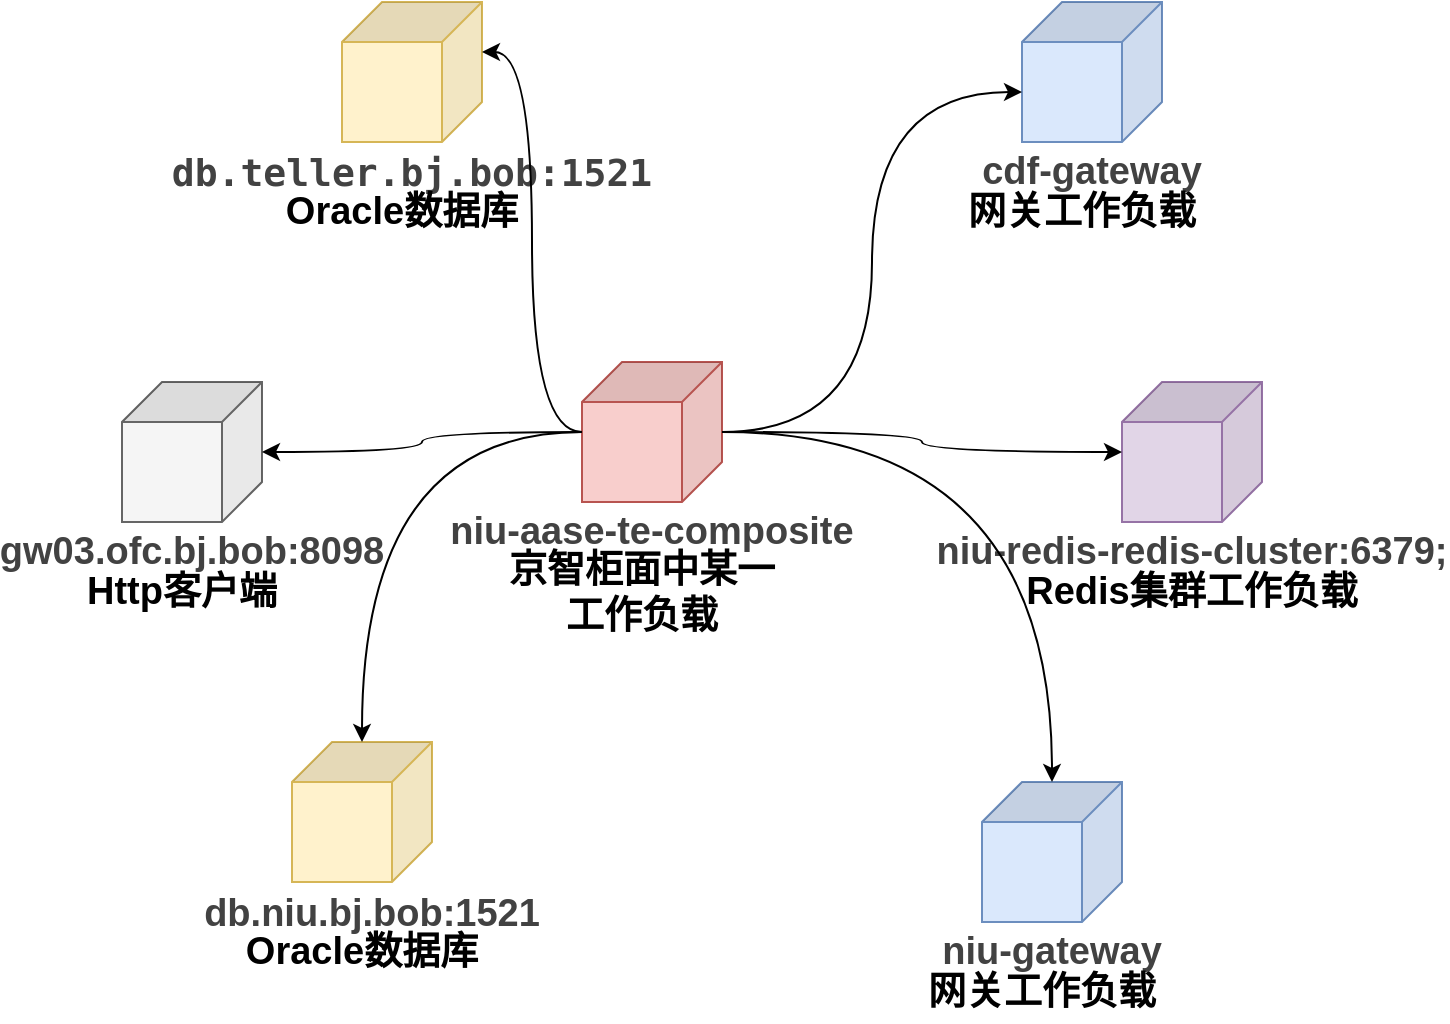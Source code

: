 <mxfile version="20.5.3" type="github">
  <diagram id="cVLzG-K3iiUjKoX7p87Y" name="第 1 页">
    <mxGraphModel dx="1329" dy="649" grid="1" gridSize="10" guides="1" tooltips="1" connect="1" arrows="1" fold="1" page="1" pageScale="1" pageWidth="827" pageHeight="1169" math="0" shadow="0">
      <root>
        <mxCell id="0" />
        <mxCell id="1" parent="0" />
        <mxCell id="iiS6xgG6u0n_x_v1UmSF-13" value="" style="group" vertex="1" connectable="0" parent="1">
          <mxGeometry x="330" y="240" width="140" height="120" as="geometry" />
        </mxCell>
        <mxCell id="iiS6xgG6u0n_x_v1UmSF-2" value="" style="shape=cube;whiteSpace=wrap;html=1;boundedLbl=1;backgroundOutline=1;darkOpacity=0.05;darkOpacity2=0.1;rotation=90;container=0;fillColor=#f8cecc;strokeColor=#b85450;" vertex="1" parent="iiS6xgG6u0n_x_v1UmSF-13">
          <mxGeometry x="40" width="70" height="70" as="geometry" />
        </mxCell>
        <mxCell id="iiS6xgG6u0n_x_v1UmSF-10" value="&lt;pre style=&quot;cursor: auto; user-select: text; color: rgb(66, 66, 66); text-align: left; background-color: rgb(255, 255, 255);&quot; class=&quot;vC7TJ allowTextSelection&quot;&gt;&lt;pre style=&quot;cursor: auto; user-select: text;&quot; class=&quot;vC7TJ allowTextSelection&quot;&gt;&lt;b style=&quot;&quot;&gt;&lt;font style=&quot;font-size: 19px;&quot; face=&quot;Helvetica&quot;&gt;niu-aase-te-composite&lt;/font&gt;&lt;/b&gt;&lt;/pre&gt;&lt;/pre&gt;" style="text;html=1;strokeColor=none;fillColor=none;align=center;verticalAlign=middle;whiteSpace=wrap;rounded=0;container=0;" vertex="1" parent="iiS6xgG6u0n_x_v1UmSF-13">
          <mxGeometry x="45" y="70" width="60" height="30" as="geometry" />
        </mxCell>
        <mxCell id="iiS6xgG6u0n_x_v1UmSF-12" value="&lt;b&gt;京智柜面中某一工作负载&lt;/b&gt;" style="text;html=1;strokeColor=none;fillColor=none;align=center;verticalAlign=middle;whiteSpace=wrap;rounded=0;fontFamily=Helvetica;fontSize=19;container=0;" vertex="1" parent="iiS6xgG6u0n_x_v1UmSF-13">
          <mxGeometry y="100" width="140" height="30" as="geometry" />
        </mxCell>
        <mxCell id="iiS6xgG6u0n_x_v1UmSF-14" value="" style="group" vertex="1" connectable="0" parent="1">
          <mxGeometry x="190" y="430" width="140" height="120" as="geometry" />
        </mxCell>
        <mxCell id="iiS6xgG6u0n_x_v1UmSF-15" value="" style="shape=cube;whiteSpace=wrap;html=1;boundedLbl=1;backgroundOutline=1;darkOpacity=0.05;darkOpacity2=0.1;rotation=90;container=0;fillColor=#fff2cc;strokeColor=#d6b656;" vertex="1" parent="iiS6xgG6u0n_x_v1UmSF-14">
          <mxGeometry x="35" width="70" height="70" as="geometry" />
        </mxCell>
        <mxCell id="iiS6xgG6u0n_x_v1UmSF-16" value="&lt;pre style=&quot;cursor: auto; user-select: text; color: rgb(66, 66, 66); font-size: 19px; text-align: left; background-color: rgb(255, 255, 255);&quot; class=&quot;vC7TJ allowTextSelection&quot;&gt;&lt;pre style=&quot;cursor: auto; user-select: text;&quot; class=&quot;vC7TJ allowTextSelection&quot;&gt;&lt;b&gt;&lt;font face=&quot;Helvetica&quot;&gt;db.niu.bj.bob:1521&lt;/font&gt;&lt;/b&gt;&lt;/pre&gt;&lt;/pre&gt;" style="text;html=1;strokeColor=none;fillColor=none;align=center;verticalAlign=middle;whiteSpace=wrap;rounded=0;container=0;" vertex="1" parent="iiS6xgG6u0n_x_v1UmSF-14">
          <mxGeometry x="45" y="70" width="60" height="30" as="geometry" />
        </mxCell>
        <mxCell id="iiS6xgG6u0n_x_v1UmSF-17" value="&lt;b&gt;Oracle数据库&lt;/b&gt;" style="text;html=1;strokeColor=none;fillColor=none;align=center;verticalAlign=middle;whiteSpace=wrap;rounded=0;fontFamily=Helvetica;fontSize=19;container=0;" vertex="1" parent="iiS6xgG6u0n_x_v1UmSF-14">
          <mxGeometry y="90" width="140" height="30" as="geometry" />
        </mxCell>
        <mxCell id="iiS6xgG6u0n_x_v1UmSF-18" value="" style="group" vertex="1" connectable="0" parent="1">
          <mxGeometry x="600" y="250" width="200" height="120" as="geometry" />
        </mxCell>
        <mxCell id="iiS6xgG6u0n_x_v1UmSF-19" value="" style="shape=cube;whiteSpace=wrap;html=1;boundedLbl=1;backgroundOutline=1;darkOpacity=0.05;darkOpacity2=0.1;rotation=90;container=0;fillColor=#e1d5e7;strokeColor=#9673a6;" vertex="1" parent="iiS6xgG6u0n_x_v1UmSF-18">
          <mxGeometry x="40" width="70" height="70" as="geometry" />
        </mxCell>
        <mxCell id="iiS6xgG6u0n_x_v1UmSF-20" value="&lt;pre style=&quot;cursor: auto; user-select: text; color: rgb(66, 66, 66); text-align: left; background-color: rgb(255, 255, 255);&quot; class=&quot;vC7TJ allowTextSelection&quot;&gt;&lt;pre style=&quot;cursor: auto; user-select: text;&quot; class=&quot;vC7TJ allowTextSelection&quot;&gt;&lt;b style=&quot;&quot;&gt;&lt;font style=&quot;font-size: 19px;&quot; face=&quot;Helvetica&quot;&gt;niu-redis-redis-cluster:6379;&lt;/font&gt;&lt;/b&gt;&lt;/pre&gt;&lt;/pre&gt;" style="text;html=1;strokeColor=none;fillColor=none;align=center;verticalAlign=middle;whiteSpace=wrap;rounded=0;container=0;" vertex="1" parent="iiS6xgG6u0n_x_v1UmSF-18">
          <mxGeometry x="45" y="70" width="60" height="30" as="geometry" />
        </mxCell>
        <mxCell id="iiS6xgG6u0n_x_v1UmSF-21" value="&lt;b&gt;Redis集群工作负载&lt;/b&gt;" style="text;html=1;strokeColor=none;fillColor=none;align=center;verticalAlign=middle;whiteSpace=wrap;rounded=0;fontFamily=Helvetica;fontSize=19;container=0;" vertex="1" parent="iiS6xgG6u0n_x_v1UmSF-18">
          <mxGeometry x="-25" y="90" width="200" height="30" as="geometry" />
        </mxCell>
        <mxCell id="iiS6xgG6u0n_x_v1UmSF-22" value="" style="group" vertex="1" connectable="0" parent="1">
          <mxGeometry x="210" y="60" width="140" height="120" as="geometry" />
        </mxCell>
        <mxCell id="iiS6xgG6u0n_x_v1UmSF-23" value="" style="shape=cube;whiteSpace=wrap;html=1;boundedLbl=1;backgroundOutline=1;darkOpacity=0.05;darkOpacity2=0.1;rotation=90;container=0;fillColor=#fff2cc;strokeColor=#d6b656;" vertex="1" parent="iiS6xgG6u0n_x_v1UmSF-22">
          <mxGeometry x="40" width="70" height="70" as="geometry" />
        </mxCell>
        <mxCell id="iiS6xgG6u0n_x_v1UmSF-24" value="&lt;pre style=&quot;cursor: auto; user-select: text; color: rgb(66, 66, 66); font-size: 19px; text-align: left; background-color: rgb(255, 255, 255);&quot; class=&quot;vC7TJ allowTextSelection&quot;&gt;&lt;b&gt;db.teller.bj.bob:1521&lt;/b&gt;&lt;/pre&gt;" style="text;html=1;strokeColor=none;fillColor=none;align=center;verticalAlign=middle;whiteSpace=wrap;rounded=0;container=0;" vertex="1" parent="iiS6xgG6u0n_x_v1UmSF-22">
          <mxGeometry x="45" y="70" width="60" height="30" as="geometry" />
        </mxCell>
        <mxCell id="iiS6xgG6u0n_x_v1UmSF-25" value="&lt;b&gt;Oracle数据库&lt;/b&gt;" style="text;html=1;strokeColor=none;fillColor=none;align=center;verticalAlign=middle;whiteSpace=wrap;rounded=0;fontFamily=Helvetica;fontSize=19;container=0;" vertex="1" parent="iiS6xgG6u0n_x_v1UmSF-22">
          <mxGeometry y="90" width="140" height="30" as="geometry" />
        </mxCell>
        <mxCell id="iiS6xgG6u0n_x_v1UmSF-30" value="" style="group" vertex="1" connectable="0" parent="1">
          <mxGeometry x="100" y="250" width="140" height="120" as="geometry" />
        </mxCell>
        <mxCell id="iiS6xgG6u0n_x_v1UmSF-31" value="" style="shape=cube;whiteSpace=wrap;html=1;boundedLbl=1;backgroundOutline=1;darkOpacity=0.05;darkOpacity2=0.1;rotation=90;container=0;fillColor=#f5f5f5;fontColor=#333333;strokeColor=#666666;" vertex="1" parent="iiS6xgG6u0n_x_v1UmSF-30">
          <mxGeometry x="40" width="70" height="70" as="geometry" />
        </mxCell>
        <mxCell id="iiS6xgG6u0n_x_v1UmSF-32" value="&lt;pre style=&quot;cursor: auto; user-select: text; color: rgb(66, 66, 66); text-align: left; background-color: rgb(255, 255, 255);&quot; class=&quot;vC7TJ allowTextSelection&quot;&gt;&lt;pre style=&quot;cursor: auto; user-select: text;&quot; class=&quot;vC7TJ allowTextSelection&quot;&gt;&lt;b style=&quot;&quot;&gt;&lt;font style=&quot;font-size: 19px;&quot; face=&quot;Helvetica&quot;&gt;gw03.ofc.bj.bob:8098&lt;/font&gt;&lt;/b&gt;&lt;/pre&gt;&lt;/pre&gt;" style="text;html=1;strokeColor=none;fillColor=none;align=center;verticalAlign=middle;whiteSpace=wrap;rounded=0;container=0;" vertex="1" parent="iiS6xgG6u0n_x_v1UmSF-30">
          <mxGeometry x="45" y="70" width="60" height="30" as="geometry" />
        </mxCell>
        <mxCell id="iiS6xgG6u0n_x_v1UmSF-33" value="&lt;b&gt;Http客户端&lt;/b&gt;" style="text;html=1;strokeColor=none;fillColor=none;align=center;verticalAlign=middle;whiteSpace=wrap;rounded=0;fontFamily=Helvetica;fontSize=19;container=0;" vertex="1" parent="iiS6xgG6u0n_x_v1UmSF-30">
          <mxGeometry y="90" width="140" height="30" as="geometry" />
        </mxCell>
        <mxCell id="iiS6xgG6u0n_x_v1UmSF-34" value="" style="group" vertex="1" connectable="0" parent="1">
          <mxGeometry x="550" y="60" width="140" height="120" as="geometry" />
        </mxCell>
        <mxCell id="iiS6xgG6u0n_x_v1UmSF-35" value="" style="shape=cube;whiteSpace=wrap;html=1;boundedLbl=1;backgroundOutline=1;darkOpacity=0.05;darkOpacity2=0.1;rotation=90;container=0;fillColor=#dae8fc;strokeColor=#6c8ebf;" vertex="1" parent="iiS6xgG6u0n_x_v1UmSF-34">
          <mxGeometry x="40" width="70" height="70" as="geometry" />
        </mxCell>
        <mxCell id="iiS6xgG6u0n_x_v1UmSF-36" value="&lt;pre style=&quot;cursor: auto; user-select: text; color: rgb(66, 66, 66); text-align: left; background-color: rgb(255, 255, 255);&quot; class=&quot;vC7TJ allowTextSelection&quot;&gt;&lt;pre style=&quot;cursor: auto; user-select: text;&quot; class=&quot;vC7TJ allowTextSelection&quot;&gt;&lt;b style=&quot;&quot;&gt;&lt;font style=&quot;font-size: 19px;&quot; face=&quot;Helvetica&quot;&gt;cdf-gateway&lt;/font&gt;&lt;/b&gt;&lt;/pre&gt;&lt;/pre&gt;" style="text;html=1;strokeColor=none;fillColor=none;align=center;verticalAlign=middle;whiteSpace=wrap;rounded=0;container=0;" vertex="1" parent="iiS6xgG6u0n_x_v1UmSF-34">
          <mxGeometry x="45" y="70" width="60" height="30" as="geometry" />
        </mxCell>
        <mxCell id="iiS6xgG6u0n_x_v1UmSF-37" value="&lt;b&gt;网关工作负载&lt;/b&gt;" style="text;html=1;strokeColor=none;fillColor=none;align=center;verticalAlign=middle;whiteSpace=wrap;rounded=0;fontFamily=Helvetica;fontSize=19;container=0;" vertex="1" parent="iiS6xgG6u0n_x_v1UmSF-34">
          <mxGeometry y="90" width="140" height="30" as="geometry" />
        </mxCell>
        <mxCell id="iiS6xgG6u0n_x_v1UmSF-38" value="" style="group" vertex="1" connectable="0" parent="1">
          <mxGeometry x="530" y="450" width="140" height="120" as="geometry" />
        </mxCell>
        <mxCell id="iiS6xgG6u0n_x_v1UmSF-39" value="" style="shape=cube;whiteSpace=wrap;html=1;boundedLbl=1;backgroundOutline=1;darkOpacity=0.05;darkOpacity2=0.1;rotation=90;container=0;fillColor=#dae8fc;strokeColor=#6c8ebf;" vertex="1" parent="iiS6xgG6u0n_x_v1UmSF-38">
          <mxGeometry x="40" width="70" height="70" as="geometry" />
        </mxCell>
        <mxCell id="iiS6xgG6u0n_x_v1UmSF-40" value="&lt;pre style=&quot;cursor: auto; user-select: text; color: rgb(66, 66, 66); text-align: left; background-color: rgb(255, 255, 255);&quot; class=&quot;vC7TJ allowTextSelection&quot;&gt;&lt;pre style=&quot;cursor: auto; user-select: text;&quot; class=&quot;vC7TJ allowTextSelection&quot;&gt;&lt;b style=&quot;&quot;&gt;&lt;font style=&quot;font-size: 19px;&quot; face=&quot;Helvetica&quot;&gt;niu-gateway&lt;/font&gt;&lt;/b&gt;&lt;/pre&gt;&lt;/pre&gt;" style="text;html=1;strokeColor=none;fillColor=none;align=center;verticalAlign=middle;whiteSpace=wrap;rounded=0;container=0;" vertex="1" parent="iiS6xgG6u0n_x_v1UmSF-38">
          <mxGeometry x="45" y="70" width="60" height="30" as="geometry" />
        </mxCell>
        <mxCell id="iiS6xgG6u0n_x_v1UmSF-41" value="&lt;b&gt;网关工作负载&lt;/b&gt;" style="text;html=1;strokeColor=none;fillColor=none;align=center;verticalAlign=middle;whiteSpace=wrap;rounded=0;fontFamily=Helvetica;fontSize=19;container=0;" vertex="1" parent="iiS6xgG6u0n_x_v1UmSF-38">
          <mxGeometry y="90" width="140" height="30" as="geometry" />
        </mxCell>
        <mxCell id="iiS6xgG6u0n_x_v1UmSF-44" style="edgeStyle=orthogonalEdgeStyle;orthogonalLoop=1;jettySize=auto;html=1;entryX=0;entryY=0;entryDx=45;entryDy=70;entryPerimeter=0;fontFamily=Helvetica;fontSize=19;strokeColor=default;curved=1;" edge="1" parent="1" source="iiS6xgG6u0n_x_v1UmSF-2" target="iiS6xgG6u0n_x_v1UmSF-35">
          <mxGeometry relative="1" as="geometry" />
        </mxCell>
        <mxCell id="iiS6xgG6u0n_x_v1UmSF-45" style="edgeStyle=orthogonalEdgeStyle;curved=1;orthogonalLoop=1;jettySize=auto;html=1;strokeColor=default;fontFamily=Helvetica;fontSize=19;" edge="1" parent="1" source="iiS6xgG6u0n_x_v1UmSF-2" target="iiS6xgG6u0n_x_v1UmSF-19">
          <mxGeometry relative="1" as="geometry" />
        </mxCell>
        <mxCell id="iiS6xgG6u0n_x_v1UmSF-46" style="edgeStyle=orthogonalEdgeStyle;curved=1;orthogonalLoop=1;jettySize=auto;html=1;strokeColor=default;fontFamily=Helvetica;fontSize=19;" edge="1" parent="1" source="iiS6xgG6u0n_x_v1UmSF-2" target="iiS6xgG6u0n_x_v1UmSF-39">
          <mxGeometry relative="1" as="geometry" />
        </mxCell>
        <mxCell id="iiS6xgG6u0n_x_v1UmSF-47" style="edgeStyle=orthogonalEdgeStyle;curved=1;orthogonalLoop=1;jettySize=auto;html=1;strokeColor=default;fontFamily=Helvetica;fontSize=19;" edge="1" parent="1" source="iiS6xgG6u0n_x_v1UmSF-2" target="iiS6xgG6u0n_x_v1UmSF-15">
          <mxGeometry relative="1" as="geometry" />
        </mxCell>
        <mxCell id="iiS6xgG6u0n_x_v1UmSF-48" style="edgeStyle=orthogonalEdgeStyle;curved=1;orthogonalLoop=1;jettySize=auto;html=1;strokeColor=default;fontFamily=Helvetica;fontSize=19;" edge="1" parent="1" source="iiS6xgG6u0n_x_v1UmSF-2" target="iiS6xgG6u0n_x_v1UmSF-31">
          <mxGeometry relative="1" as="geometry" />
        </mxCell>
        <mxCell id="iiS6xgG6u0n_x_v1UmSF-49" style="edgeStyle=orthogonalEdgeStyle;curved=1;orthogonalLoop=1;jettySize=auto;html=1;entryX=0;entryY=0;entryDx=25;entryDy=0;entryPerimeter=0;strokeColor=default;fontFamily=Helvetica;fontSize=19;" edge="1" parent="1" source="iiS6xgG6u0n_x_v1UmSF-2" target="iiS6xgG6u0n_x_v1UmSF-23">
          <mxGeometry relative="1" as="geometry" />
        </mxCell>
      </root>
    </mxGraphModel>
  </diagram>
</mxfile>
